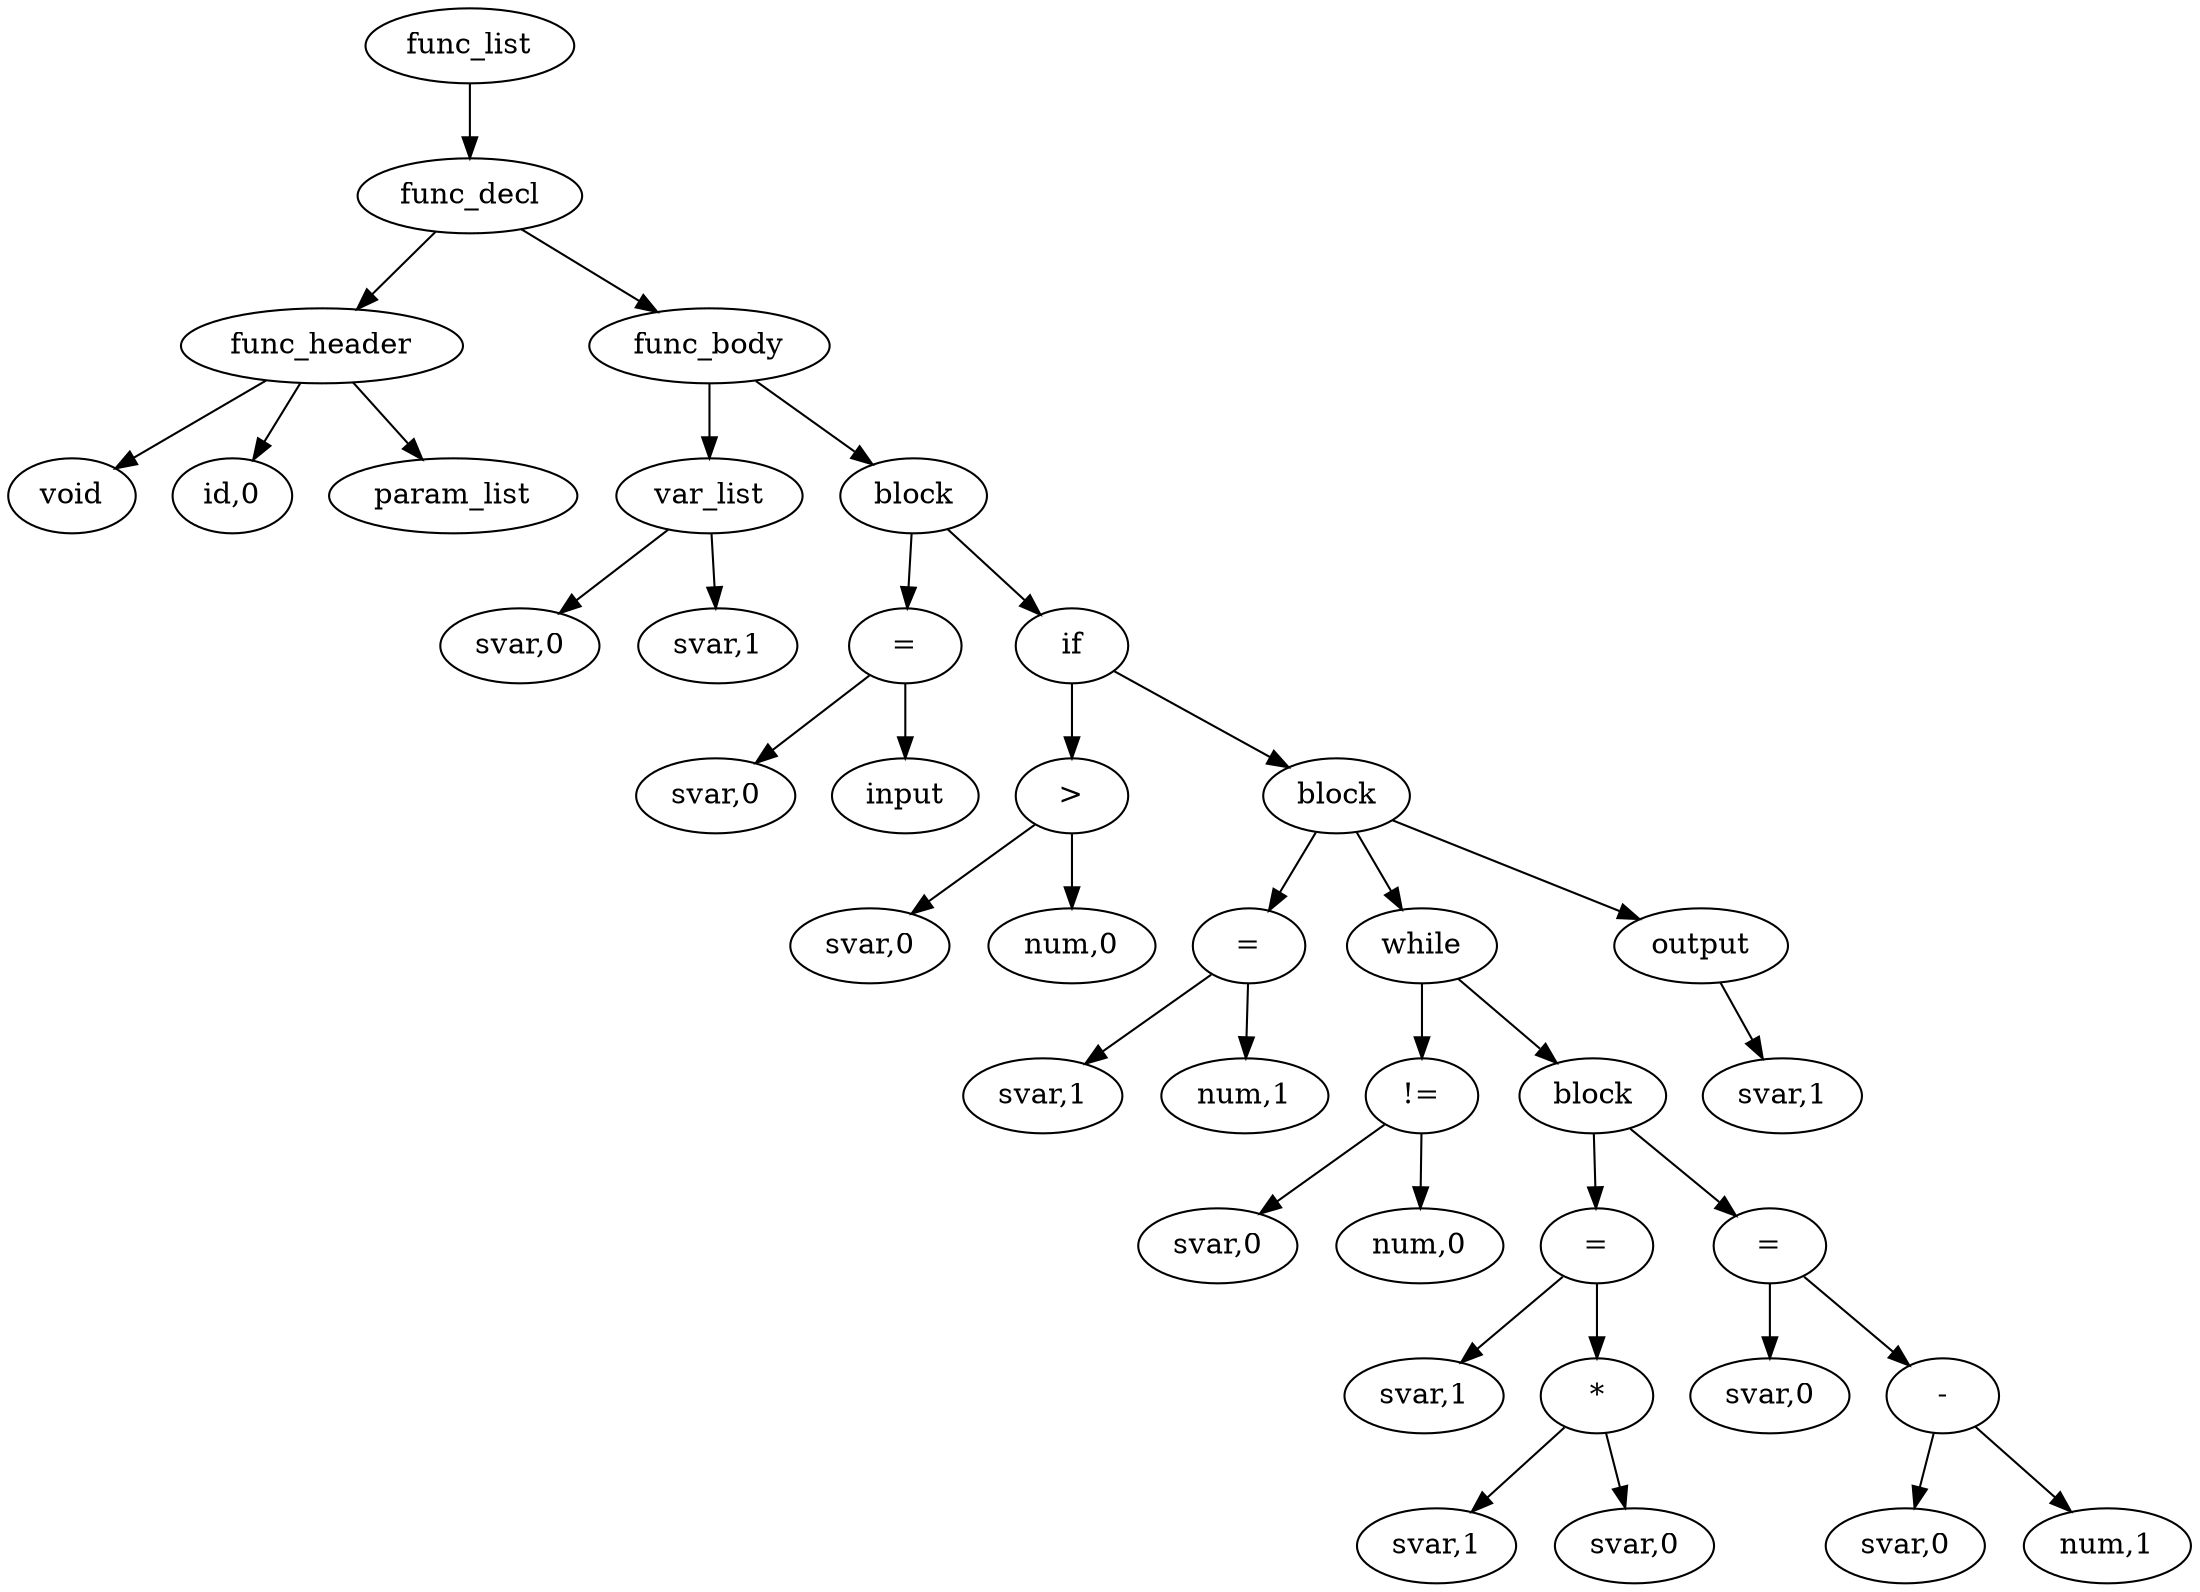 digraph {
graph [ordering="out"];
node0[label="func_list"];
node1[label="func_decl"];
node2[label="func_header"];
node3[label="void"];
node2 -> node3;
node4[label="id,0"];
node2 -> node4;
node5[label="param_list"];
node2 -> node5;
node1 -> node2;
node6[label="func_body"];
node7[label="var_list"];
node8[label="svar,0"];
node7 -> node8;
node9[label="svar,1"];
node7 -> node9;
node6 -> node7;
node10[label="block"];
node11[label="="];
node12[label="svar,0"];
node11 -> node12;
node13[label="input"];
node11 -> node13;
node10 -> node11;
node14[label="if"];
node15[label=">"];
node16[label="svar,0"];
node15 -> node16;
node17[label="num,0"];
node15 -> node17;
node14 -> node15;
node18[label="block"];
node19[label="="];
node20[label="svar,1"];
node19 -> node20;
node21[label="num,1"];
node19 -> node21;
node18 -> node19;
node22[label="while"];
node23[label="!="];
node24[label="svar,0"];
node23 -> node24;
node25[label="num,0"];
node23 -> node25;
node22 -> node23;
node26[label="block"];
node27[label="="];
node28[label="svar,1"];
node27 -> node28;
node29[label="*"];
node30[label="svar,1"];
node29 -> node30;
node31[label="svar,0"];
node29 -> node31;
node27 -> node29;
node26 -> node27;
node32[label="="];
node33[label="svar,0"];
node32 -> node33;
node34[label="-"];
node35[label="svar,0"];
node34 -> node35;
node36[label="num,1"];
node34 -> node36;
node32 -> node34;
node26 -> node32;
node22 -> node26;
node18 -> node22;
node37[label="output"];
node38[label="svar,1"];
node37 -> node38;
node18 -> node37;
node14 -> node18;
node10 -> node14;
node6 -> node10;
node1 -> node6;
node0 -> node1;
}
